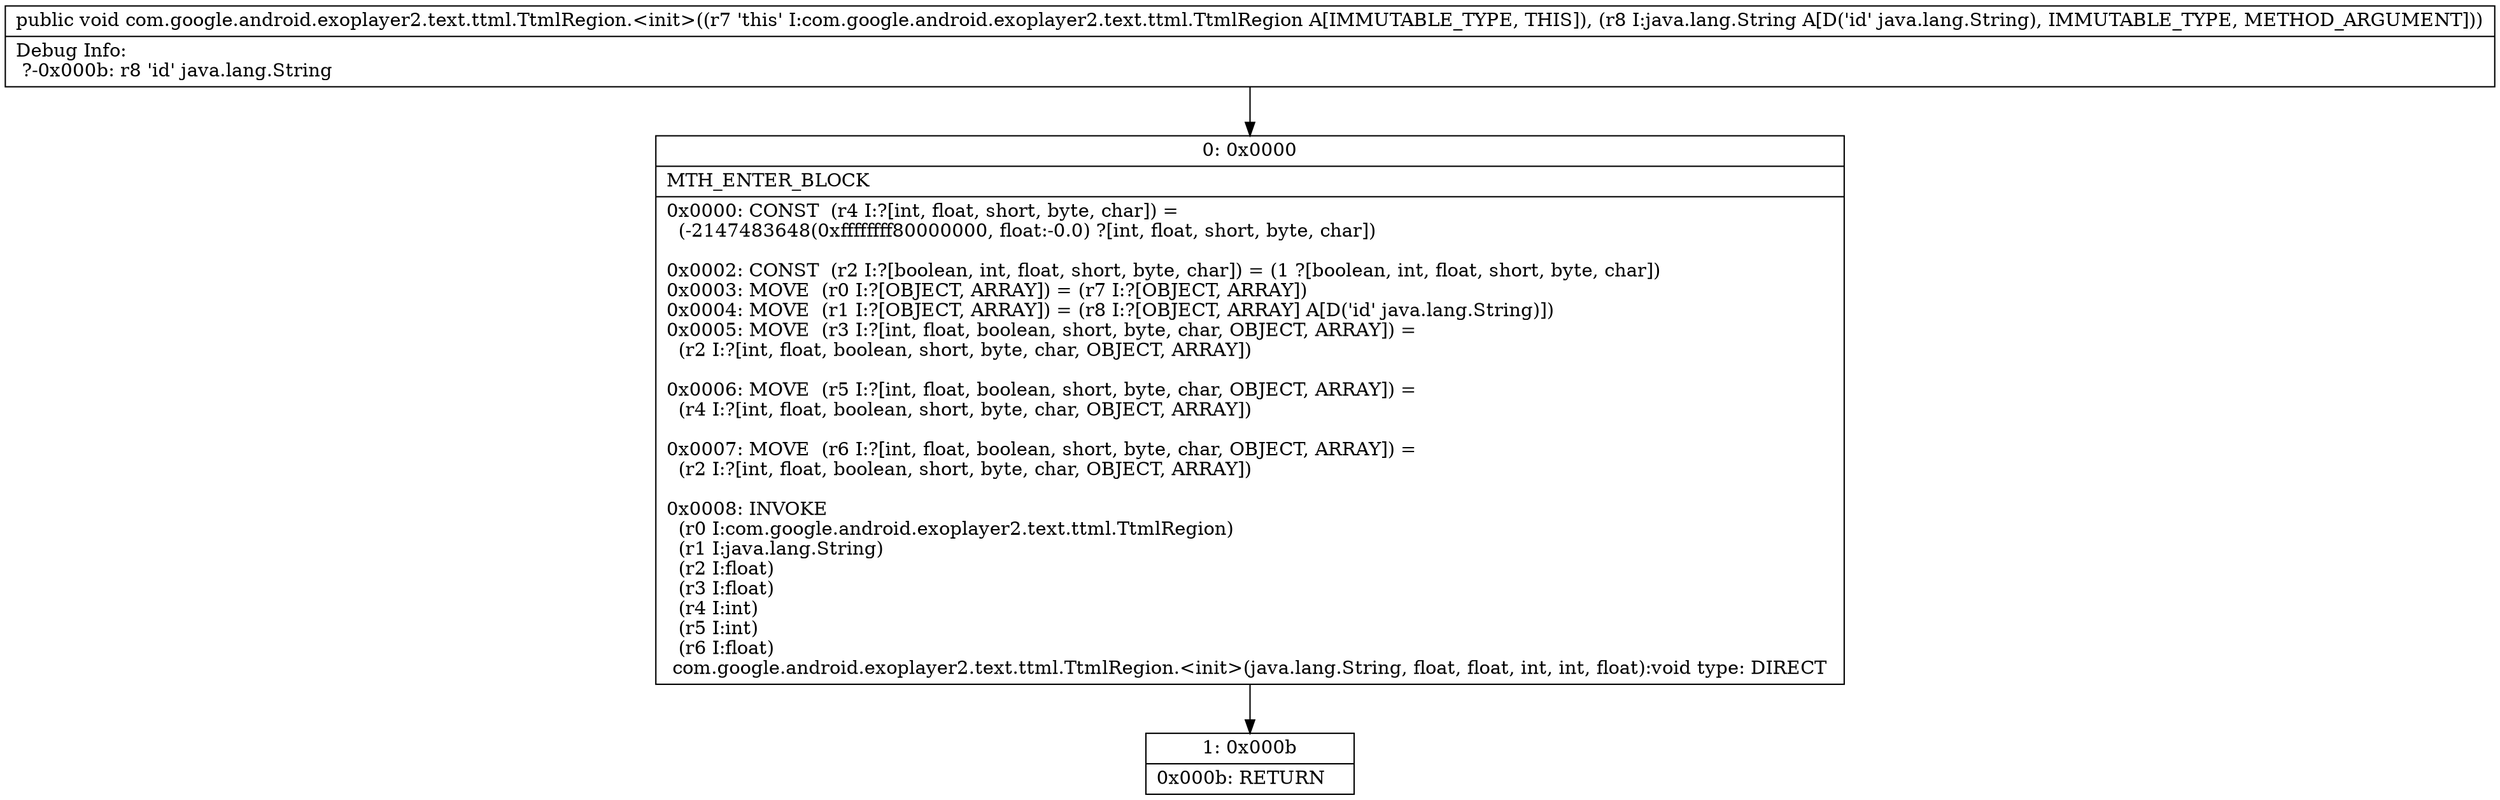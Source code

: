 digraph "CFG forcom.google.android.exoplayer2.text.ttml.TtmlRegion.\<init\>(Ljava\/lang\/String;)V" {
Node_0 [shape=record,label="{0\:\ 0x0000|MTH_ENTER_BLOCK\l|0x0000: CONST  (r4 I:?[int, float, short, byte, char]) = \l  (\-2147483648(0xffffffff80000000, float:\-0.0) ?[int, float, short, byte, char])\l \l0x0002: CONST  (r2 I:?[boolean, int, float, short, byte, char]) = (1 ?[boolean, int, float, short, byte, char]) \l0x0003: MOVE  (r0 I:?[OBJECT, ARRAY]) = (r7 I:?[OBJECT, ARRAY]) \l0x0004: MOVE  (r1 I:?[OBJECT, ARRAY]) = (r8 I:?[OBJECT, ARRAY] A[D('id' java.lang.String)]) \l0x0005: MOVE  (r3 I:?[int, float, boolean, short, byte, char, OBJECT, ARRAY]) = \l  (r2 I:?[int, float, boolean, short, byte, char, OBJECT, ARRAY])\l \l0x0006: MOVE  (r5 I:?[int, float, boolean, short, byte, char, OBJECT, ARRAY]) = \l  (r4 I:?[int, float, boolean, short, byte, char, OBJECT, ARRAY])\l \l0x0007: MOVE  (r6 I:?[int, float, boolean, short, byte, char, OBJECT, ARRAY]) = \l  (r2 I:?[int, float, boolean, short, byte, char, OBJECT, ARRAY])\l \l0x0008: INVOKE  \l  (r0 I:com.google.android.exoplayer2.text.ttml.TtmlRegion)\l  (r1 I:java.lang.String)\l  (r2 I:float)\l  (r3 I:float)\l  (r4 I:int)\l  (r5 I:int)\l  (r6 I:float)\l com.google.android.exoplayer2.text.ttml.TtmlRegion.\<init\>(java.lang.String, float, float, int, int, float):void type: DIRECT \l}"];
Node_1 [shape=record,label="{1\:\ 0x000b|0x000b: RETURN   \l}"];
MethodNode[shape=record,label="{public void com.google.android.exoplayer2.text.ttml.TtmlRegion.\<init\>((r7 'this' I:com.google.android.exoplayer2.text.ttml.TtmlRegion A[IMMUTABLE_TYPE, THIS]), (r8 I:java.lang.String A[D('id' java.lang.String), IMMUTABLE_TYPE, METHOD_ARGUMENT]))  | Debug Info:\l  ?\-0x000b: r8 'id' java.lang.String\l}"];
MethodNode -> Node_0;
Node_0 -> Node_1;
}

